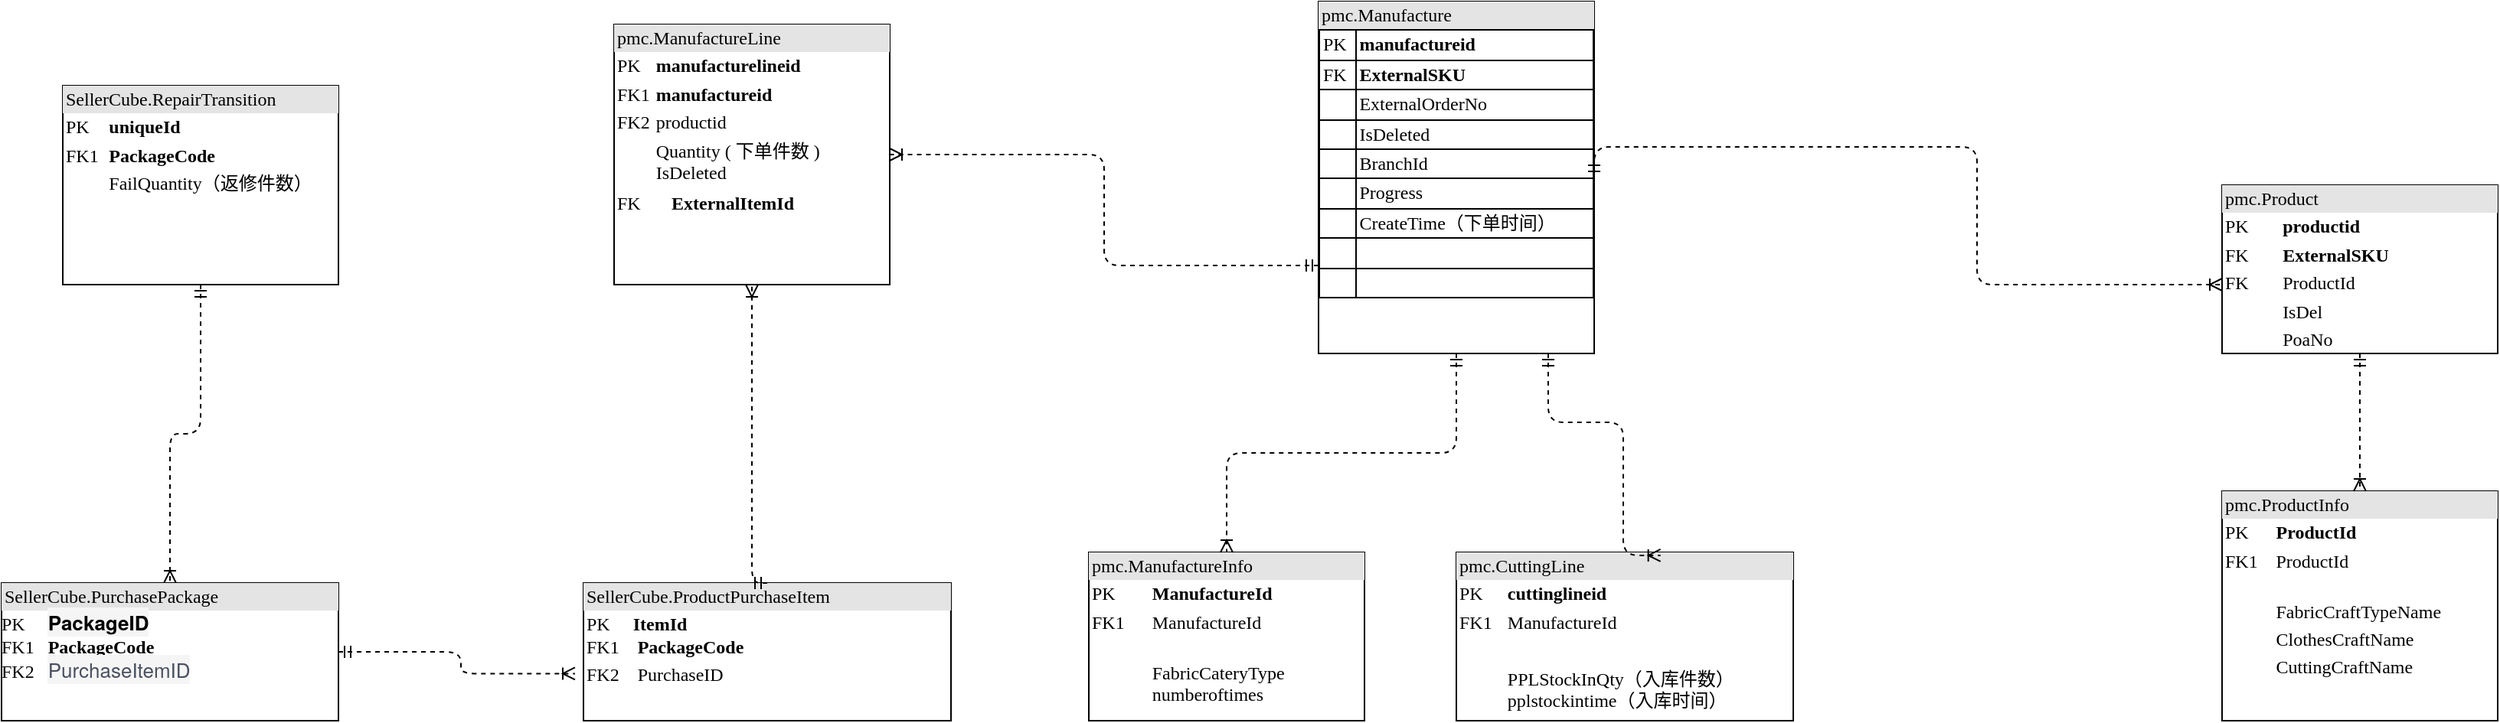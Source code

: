 <mxfile version="14.6.3" type="github">
  <diagram name="Page-1" id="2ca16b54-16f6-2749-3443-fa8db7711227">
    <mxGraphModel dx="2911" dy="832" grid="1" gridSize="10" guides="1" tooltips="1" connect="1" arrows="1" fold="1" page="1" pageScale="1" pageWidth="1100" pageHeight="850" background="#ffffff" math="0" shadow="0">
      <root>
        <mxCell id="0" />
        <mxCell id="1" parent="0" />
        <mxCell id="2ed32ef02a7f4228-19" style="html=1;dashed=1;labelBackgroundColor=none;startArrow=ERmandOne;endArrow=ERoneToMany;fontFamily=Verdana;fontSize=12;align=left;exitX=1;exitY=0.5;exitDx=0;exitDy=0;entryX=-0.023;entryY=0.658;entryDx=0;entryDy=0;entryPerimeter=0;edgeStyle=orthogonalEdgeStyle;" parent="1" source="2ed32ef02a7f4228-11" target="2ed32ef02a7f4228-10" edge="1">
          <mxGeometry relative="1" as="geometry" />
        </mxCell>
        <mxCell id="2ed32ef02a7f4228-20" style="edgeStyle=orthogonalEdgeStyle;html=1;dashed=1;labelBackgroundColor=none;startArrow=ERmandOne;endArrow=ERoneToMany;fontFamily=Verdana;fontSize=12;align=left;" parent="1" source="2ed32ef02a7f4228-2" target="2ed32ef02a7f4228-11" edge="1">
          <mxGeometry relative="1" as="geometry" />
        </mxCell>
        <mxCell id="2ed32ef02a7f4228-2" value="&lt;div style=&quot;box-sizing: border-box ; width: 100% ; background: #e4e4e4 ; padding: 2px&quot;&gt;SellerCube.RepairTransition&lt;br&gt;&lt;/div&gt;&lt;table style=&quot;width: 100% ; font-size: 1em&quot; cellpadding=&quot;2&quot; cellspacing=&quot;0&quot;&gt;&lt;tbody&gt;&lt;tr&gt;&lt;td&gt;PK&lt;/td&gt;&lt;td&gt;&lt;b&gt;uniqueId&lt;/b&gt;&lt;/td&gt;&lt;/tr&gt;&lt;tr&gt;&lt;td&gt;FK1&lt;/td&gt;&lt;td&gt;&lt;b&gt;PackageCode&lt;/b&gt;&lt;/td&gt;&lt;/tr&gt;&lt;tr&gt;&lt;td&gt;&lt;/td&gt;&lt;td&gt;FailQuantity（返修件数）&lt;/td&gt;&lt;/tr&gt;&lt;/tbody&gt;&lt;/table&gt;" style="verticalAlign=top;align=left;overflow=fill;html=1;rounded=0;shadow=0;comic=0;labelBackgroundColor=none;strokeWidth=1;fontFamily=Verdana;fontSize=12" parent="1" vertex="1">
          <mxGeometry x="-320" y="465" width="180" height="130" as="geometry" />
        </mxCell>
        <mxCell id="2ed32ef02a7f4228-22" style="edgeStyle=orthogonalEdgeStyle;html=1;exitX=0;exitY=0.75;entryX=1;entryY=0.5;dashed=1;labelBackgroundColor=none;startArrow=ERmandOne;endArrow=ERoneToMany;fontFamily=Verdana;fontSize=12;align=left;" parent="1" source="2ed32ef02a7f4228-8" target="2ed32ef02a7f4228-3" edge="1">
          <mxGeometry relative="1" as="geometry" />
        </mxCell>
        <mxCell id="2ed32ef02a7f4228-3" value="&lt;div style=&quot;box-sizing: border-box ; width: 100% ; background: #e4e4e4 ; padding: 2px&quot;&gt;pmc.ManufactureLine&lt;/div&gt;&lt;table style=&quot;width: 100% ; font-size: 1em&quot; cellpadding=&quot;2&quot; cellspacing=&quot;0&quot;&gt;&lt;tbody&gt;&lt;tr&gt;&lt;td&gt;PK&lt;/td&gt;&lt;td&gt;&lt;b&gt;manufacturelineid&lt;/b&gt;&lt;/td&gt;&lt;/tr&gt;&lt;tr&gt;&lt;td&gt;FK1&lt;/td&gt;&lt;td&gt;&lt;b&gt;manufactureid&lt;/b&gt;&lt;/td&gt;&lt;/tr&gt;&lt;tr&gt;&lt;td&gt;FK2&lt;/td&gt;&lt;td&gt;productid&lt;/td&gt;&lt;/tr&gt;&lt;tr&gt;&lt;td&gt;&lt;br&gt;&lt;/td&gt;&lt;td&gt;Quantity ( 下单件数 )&lt;br&gt;IsDeleted&lt;br&gt;&lt;/td&gt;&lt;/tr&gt;&lt;tr&gt;&lt;td&gt;FK&lt;/td&gt;&lt;td&gt;&lt;table cellpadding=&quot;2&quot; cellspacing=&quot;0&quot; style=&quot;font-size: 1em ; width: 180px&quot;&gt;&lt;tbody&gt;&lt;tr&gt;&lt;td&gt;&lt;/td&gt;&lt;td&gt;&lt;b&gt;ExternalItemId&lt;/b&gt;&lt;/td&gt;&lt;/tr&gt;&lt;/tbody&gt;&lt;/table&gt;&lt;/td&gt;&lt;/tr&gt;&lt;tr&gt;&lt;td&gt;&lt;br&gt;&lt;/td&gt;&lt;td&gt;&lt;br&gt;&lt;/td&gt;&lt;/tr&gt;&lt;/tbody&gt;&lt;/table&gt;" style="verticalAlign=top;align=left;overflow=fill;html=1;rounded=0;shadow=0;comic=0;labelBackgroundColor=none;strokeWidth=1;fontFamily=Verdana;fontSize=12" parent="1" vertex="1">
          <mxGeometry x="40" y="425" width="180" height="170" as="geometry" />
        </mxCell>
        <mxCell id="2ed32ef02a7f4228-7" value="&lt;div style=&quot;box-sizing: border-box ; width: 100% ; background: #e4e4e4 ; padding: 2px&quot;&gt;pmc.ManufactureInfo&lt;/div&gt;&lt;table style=&quot;width: 100% ; font-size: 1em&quot; cellpadding=&quot;2&quot; cellspacing=&quot;0&quot;&gt;&lt;tbody&gt;&lt;tr&gt;&lt;td&gt;PK&lt;/td&gt;&lt;td&gt;&lt;b&gt;ManufactureId&lt;/b&gt;&lt;/td&gt;&lt;/tr&gt;&lt;tr&gt;&lt;td&gt;FK1&lt;/td&gt;&lt;td&gt;ManufactureId&lt;/td&gt;&lt;/tr&gt;&lt;tr&gt;&lt;td&gt;&lt;/td&gt;&lt;td&gt;&lt;br&gt;FabricCateryType&lt;br&gt;numberoftimes&lt;/td&gt;&lt;/tr&gt;&lt;/tbody&gt;&lt;/table&gt;" style="verticalAlign=top;align=left;overflow=fill;html=1;rounded=0;shadow=0;comic=0;labelBackgroundColor=none;strokeWidth=1;fontFamily=Verdana;fontSize=12" parent="1" vertex="1">
          <mxGeometry x="350" y="770" width="180" height="110" as="geometry" />
        </mxCell>
        <mxCell id="2ed32ef02a7f4228-17" style="edgeStyle=orthogonalEdgeStyle;html=1;entryX=0.5;entryY=0;labelBackgroundColor=none;startArrow=ERmandOne;endArrow=ERoneToMany;fontFamily=Verdana;fontSize=12;align=left;dashed=1;" parent="1" source="2ed32ef02a7f4228-8" target="2ed32ef02a7f4228-7" edge="1">
          <mxGeometry relative="1" as="geometry" />
        </mxCell>
        <mxCell id="2ed32ef02a7f4228-8" value="&lt;div style=&quot;box-sizing: border-box ; width: 100% ; background: #e4e4e4 ; padding: 2px&quot;&gt;pmc.Manufacture&lt;/div&gt;&lt;table style=&quot;width: 100% ; font-size: 1em ; border: 1px solid rgb(0 , 0 , 0) ; border-collapse: collapse&quot; cellpadding=&quot;2&quot; cellspacing=&quot;0&quot; border=&quot;1&quot;&gt;&lt;tbody&gt;&lt;tr&gt;&lt;td&gt;PK&lt;/td&gt;&lt;td&gt;&lt;b&gt;manufactureid&lt;/b&gt;&lt;/td&gt;&lt;/tr&gt;&lt;tr&gt;&lt;td&gt;FK&lt;/td&gt;&lt;td&gt;&lt;b&gt;ExternalSKU&lt;/b&gt;&lt;br&gt;&lt;/td&gt;&lt;/tr&gt;&lt;tr&gt;&lt;td&gt;&lt;br&gt;&lt;/td&gt;&lt;td&gt;ExternalOrderNo&lt;br&gt;&lt;/td&gt;&lt;/tr&gt;&lt;tr&gt;&lt;td&gt;&lt;br&gt;&lt;/td&gt;&lt;td&gt;IsDeleted&lt;br&gt;&lt;/td&gt;&lt;/tr&gt;&lt;tr&gt;&lt;td&gt;&lt;br&gt;&lt;/td&gt;&lt;td&gt;BranchId&lt;br&gt;&lt;/td&gt;&lt;/tr&gt;&lt;tr&gt;&lt;td&gt;&lt;br&gt;&lt;/td&gt;&lt;td&gt;Progress&lt;br&gt;&lt;/td&gt;&lt;/tr&gt;&lt;tr&gt;&lt;td&gt;&lt;br&gt;&lt;/td&gt;&lt;td&gt;CreateTime（下单时间）&lt;br&gt;&lt;/td&gt;&lt;/tr&gt;&lt;tr&gt;&lt;td&gt;&lt;br&gt;&lt;/td&gt;&lt;td&gt;&lt;br&gt;&lt;/td&gt;&lt;/tr&gt;&lt;tr&gt;&lt;td&gt;&lt;br&gt;&lt;/td&gt;&lt;td&gt;&lt;br&gt;&lt;/td&gt;&lt;/tr&gt;&lt;/tbody&gt;&lt;/table&gt;" style="verticalAlign=top;align=left;overflow=fill;html=1;rounded=0;shadow=0;comic=0;labelBackgroundColor=none;strokeWidth=1;fontFamily=Verdana;fontSize=12" parent="1" vertex="1">
          <mxGeometry x="500" y="410" width="180" height="230" as="geometry" />
        </mxCell>
        <mxCell id="2ed32ef02a7f4228-9" value="&lt;div style=&quot;box-sizing: border-box ; width: 100% ; background: #e4e4e4 ; padding: 2px&quot;&gt;pmc.ProductInfo&lt;/div&gt;&lt;table style=&quot;width: 100% ; font-size: 1em&quot; cellpadding=&quot;2&quot; cellspacing=&quot;0&quot;&gt;&lt;tbody&gt;&lt;tr&gt;&lt;td&gt;PK&lt;/td&gt;&lt;td&gt;&lt;b&gt;ProductId&lt;/b&gt;&lt;br&gt;&lt;/td&gt;&lt;/tr&gt;&lt;tr&gt;&lt;td&gt;FK1&lt;/td&gt;&lt;td&gt;ProductId&lt;/td&gt;&lt;/tr&gt;&lt;tr&gt;&lt;td&gt;&lt;/td&gt;&lt;td&gt;&lt;br&gt;FabricCraftTypeName&lt;/td&gt;&lt;/tr&gt;&lt;tr&gt;&lt;td&gt;&lt;br&gt;&lt;/td&gt;&lt;td&gt;ClothesCraftName&lt;br&gt;&lt;/td&gt;&lt;/tr&gt;&lt;tr&gt;&lt;td&gt;&lt;br&gt;&lt;/td&gt;&lt;td&gt;CuttingCraftName&lt;br&gt;&lt;/td&gt;&lt;/tr&gt;&lt;/tbody&gt;&lt;/table&gt;" style="verticalAlign=top;align=left;overflow=fill;html=1;rounded=0;shadow=0;comic=0;labelBackgroundColor=none;strokeWidth=1;fontFamily=Verdana;fontSize=12" parent="1" vertex="1">
          <mxGeometry x="1090" y="730" width="180" height="150" as="geometry" />
        </mxCell>
        <mxCell id="2ed32ef02a7f4228-21" style="edgeStyle=orthogonalEdgeStyle;html=1;entryX=0.5;entryY=0;dashed=1;labelBackgroundColor=none;startArrow=ERmandOne;endArrow=ERoneToMany;fontFamily=Verdana;fontSize=12;align=left;" parent="1" source="tso0t-KnLODkgiLXs0hK-3" target="2ed32ef02a7f4228-9" edge="1">
          <mxGeometry relative="1" as="geometry" />
        </mxCell>
        <mxCell id="2ed32ef02a7f4228-10" value="&lt;div style=&quot;box-sizing: border-box ; width: 100% ; background: #e4e4e4 ; padding: 2px&quot;&gt;SellerCube.ProductPurchaseItem&lt;br&gt;&lt;/div&gt;&lt;table style=&quot;width: 100% ; font-size: 1em&quot; cellpadding=&quot;2&quot; cellspacing=&quot;0&quot;&gt;&lt;tbody&gt;&lt;tr&gt;&lt;td&gt;PK&amp;nbsp; &amp;nbsp; &amp;nbsp;&lt;b&gt;ItemId&lt;br&gt;&lt;/b&gt;FK1&amp;nbsp; &amp;nbsp;&amp;nbsp;&lt;b&gt;PackageCode&lt;/b&gt;&lt;b&gt;&lt;br&gt;&lt;/b&gt;&lt;/td&gt;&lt;td&gt;&lt;/td&gt;&lt;td&gt;&lt;br&gt;&lt;/td&gt;&lt;/tr&gt;&lt;tr&gt;&lt;td&gt;FK2&amp;nbsp; &amp;nbsp; PurchaseID&lt;/td&gt;&lt;td&gt;&lt;br&gt;&lt;/td&gt;&lt;/tr&gt;&lt;/tbody&gt;&lt;/table&gt;" style="verticalAlign=top;align=left;overflow=fill;html=1;rounded=0;shadow=0;comic=0;labelBackgroundColor=none;strokeWidth=1;fontFamily=Verdana;fontSize=12" parent="1" vertex="1">
          <mxGeometry x="20" y="790" width="240" height="90" as="geometry" />
        </mxCell>
        <mxCell id="2ed32ef02a7f4228-11" value="&lt;div style=&quot;box-sizing: border-box ; width: 100% ; background: #e4e4e4 ; padding: 2px&quot;&gt;SellerCube.PurchasePackage&lt;/div&gt;PK&amp;nbsp; &amp;nbsp; &amp;nbsp;&lt;span style=&quot;font-family: &amp;#34;helvetica neue&amp;#34; , &amp;#34;helvetica&amp;#34; , &amp;#34;pingfang sc&amp;#34; , &amp;#34;hiragino sans gb&amp;#34; , &amp;#34;microsoft yahei&amp;#34; , &amp;#34;\\5fae软雅黑&amp;#34; , &amp;#34;arial&amp;#34; , sans-serif ; font-size: 13px ; background-color: rgb(245 , 245 , 245)&quot;&gt;&lt;b&gt;PackageID&lt;/b&gt;&lt;/span&gt;&lt;b&gt;&lt;br&gt;&lt;/b&gt;FK1&amp;nbsp; &amp;nbsp;&lt;b&gt;PackageCode&lt;/b&gt;&lt;br&gt;FK2&amp;nbsp; &amp;nbsp;&lt;span style=&quot;color: rgb(73 , 80 , 96) ; font-family: &amp;#34;helvetica neue&amp;#34; , &amp;#34;helvetica&amp;#34; , &amp;#34;pingfang sc&amp;#34; , &amp;#34;hiragino sans gb&amp;#34; , &amp;#34;microsoft yahei&amp;#34; , &amp;#34;\\5fae软雅黑&amp;#34; , &amp;#34;arial&amp;#34; , sans-serif ; font-size: 13px ; background-color: rgb(245 , 245 , 245)&quot;&gt;PurchaseItemID&lt;/span&gt;" style="verticalAlign=top;align=left;overflow=fill;html=1;rounded=0;shadow=0;comic=0;labelBackgroundColor=none;strokeWidth=1;fontFamily=Verdana;fontSize=12" parent="1" vertex="1">
          <mxGeometry x="-360" y="790" width="220" height="90" as="geometry" />
        </mxCell>
        <mxCell id="tso0t-KnLODkgiLXs0hK-1" value="&lt;div style=&quot;box-sizing: border-box ; width: 100% ; background: #e4e4e4 ; padding: 2px&quot;&gt;pmc.CuttingLine&lt;/div&gt;&lt;table style=&quot;width: 100% ; font-size: 1em&quot; cellpadding=&quot;2&quot; cellspacing=&quot;0&quot;&gt;&lt;tbody&gt;&lt;tr&gt;&lt;td&gt;PK&lt;/td&gt;&lt;td&gt;&lt;b&gt;cuttinglineid&lt;/b&gt;&lt;/td&gt;&lt;/tr&gt;&lt;tr&gt;&lt;td&gt;FK1&lt;/td&gt;&lt;td&gt;ManufactureId&lt;/td&gt;&lt;/tr&gt;&lt;tr&gt;&lt;td&gt;&lt;/td&gt;&lt;td&gt;&lt;br&gt;&lt;/td&gt;&lt;/tr&gt;&lt;tr&gt;&lt;td&gt;&lt;/td&gt;&lt;td&gt;PPLStockInQty（入库件数）&lt;br&gt;pplstockintime（入库时间）&lt;/td&gt;&lt;/tr&gt;&lt;tr&gt;&lt;td&gt;&lt;br&gt;&lt;/td&gt;&lt;td&gt;&lt;br&gt;&lt;/td&gt;&lt;/tr&gt;&lt;tr&gt;&lt;td&gt;&lt;br&gt;&lt;/td&gt;&lt;td&gt;&lt;br&gt;&lt;/td&gt;&lt;/tr&gt;&lt;/tbody&gt;&lt;/table&gt;" style="verticalAlign=top;align=left;overflow=fill;html=1;rounded=0;shadow=0;comic=0;labelBackgroundColor=none;strokeWidth=1;fontFamily=Verdana;fontSize=12" parent="1" vertex="1">
          <mxGeometry x="590" y="770" width="220" height="110" as="geometry" />
        </mxCell>
        <mxCell id="tso0t-KnLODkgiLXs0hK-2" style="edgeStyle=orthogonalEdgeStyle;html=1;entryX=0.606;entryY=0.018;labelBackgroundColor=none;startArrow=ERmandOne;endArrow=ERoneToMany;fontFamily=Verdana;fontSize=12;align=left;dashed=1;entryDx=0;entryDy=0;entryPerimeter=0;" parent="1" source="2ed32ef02a7f4228-8" target="tso0t-KnLODkgiLXs0hK-1" edge="1">
          <mxGeometry relative="1" as="geometry">
            <Array as="points">
              <mxPoint x="650" y="685" />
              <mxPoint x="699" y="685" />
            </Array>
          </mxGeometry>
        </mxCell>
        <mxCell id="tso0t-KnLODkgiLXs0hK-3" value="&lt;div style=&quot;box-sizing: border-box ; width: 100% ; background: #e4e4e4 ; padding: 2px&quot;&gt;pmc.Product&lt;/div&gt;&lt;table style=&quot;width: 100% ; font-size: 1em&quot; cellpadding=&quot;2&quot; cellspacing=&quot;0&quot;&gt;&lt;tbody&gt;&lt;tr&gt;&lt;td&gt;PK&lt;/td&gt;&lt;td&gt;&lt;b&gt;productid&lt;/b&gt;&lt;/td&gt;&lt;/tr&gt;&lt;tr&gt;&lt;td&gt;FK&lt;/td&gt;&lt;td&gt;&lt;b&gt;ExternalSKU&lt;/b&gt;&lt;/td&gt;&lt;/tr&gt;&lt;tr&gt;&lt;td&gt;FK&lt;/td&gt;&lt;td&gt;ProductId&lt;br&gt;&lt;/td&gt;&lt;/tr&gt;&lt;tr&gt;&lt;td&gt;&lt;/td&gt;&lt;td&gt;IsDel&lt;br&gt;&lt;/td&gt;&lt;/tr&gt;&lt;tr&gt;&lt;td&gt;&lt;br&gt;&lt;/td&gt;&lt;td&gt;PoaNo&lt;br&gt;&lt;/td&gt;&lt;/tr&gt;&lt;/tbody&gt;&lt;/table&gt;" style="verticalAlign=top;align=left;overflow=fill;html=1;rounded=0;shadow=0;comic=0;labelBackgroundColor=none;strokeWidth=1;fontFamily=Verdana;fontSize=12" parent="1" vertex="1">
          <mxGeometry x="1090" y="530" width="180" height="110" as="geometry" />
        </mxCell>
        <mxCell id="tso0t-KnLODkgiLXs0hK-4" style="edgeStyle=orthogonalEdgeStyle;html=1;labelBackgroundColor=none;startArrow=ERmandOne;endArrow=ERoneToMany;fontFamily=Verdana;fontSize=12;align=left;dashed=1;exitX=1;exitY=0.5;exitDx=0;exitDy=0;" parent="1" source="2ed32ef02a7f4228-8" target="tso0t-KnLODkgiLXs0hK-3" edge="1">
          <mxGeometry relative="1" as="geometry">
            <mxPoint x="650" y="600" as="sourcePoint" />
            <mxPoint x="930" y="710" as="targetPoint" />
            <Array as="points">
              <mxPoint x="680" y="505" />
              <mxPoint x="930" y="505" />
              <mxPoint x="930" y="595" />
            </Array>
          </mxGeometry>
        </mxCell>
        <mxCell id="ktmcUAxhoG9T3wDurGuL-1" style="edgeStyle=orthogonalEdgeStyle;html=1;dashed=1;labelBackgroundColor=none;startArrow=ERmandOne;endArrow=ERoneToMany;fontFamily=Verdana;fontSize=12;align=left;exitX=0.5;exitY=0;exitDx=0;exitDy=0;" parent="1" source="2ed32ef02a7f4228-10" target="2ed32ef02a7f4228-3" edge="1">
          <mxGeometry relative="1" as="geometry">
            <mxPoint x="990" y="1010" as="sourcePoint" />
            <mxPoint x="40" y="640" as="targetPoint" />
            <Array as="points">
              <mxPoint x="130" y="790" />
            </Array>
          </mxGeometry>
        </mxCell>
      </root>
    </mxGraphModel>
  </diagram>
</mxfile>
